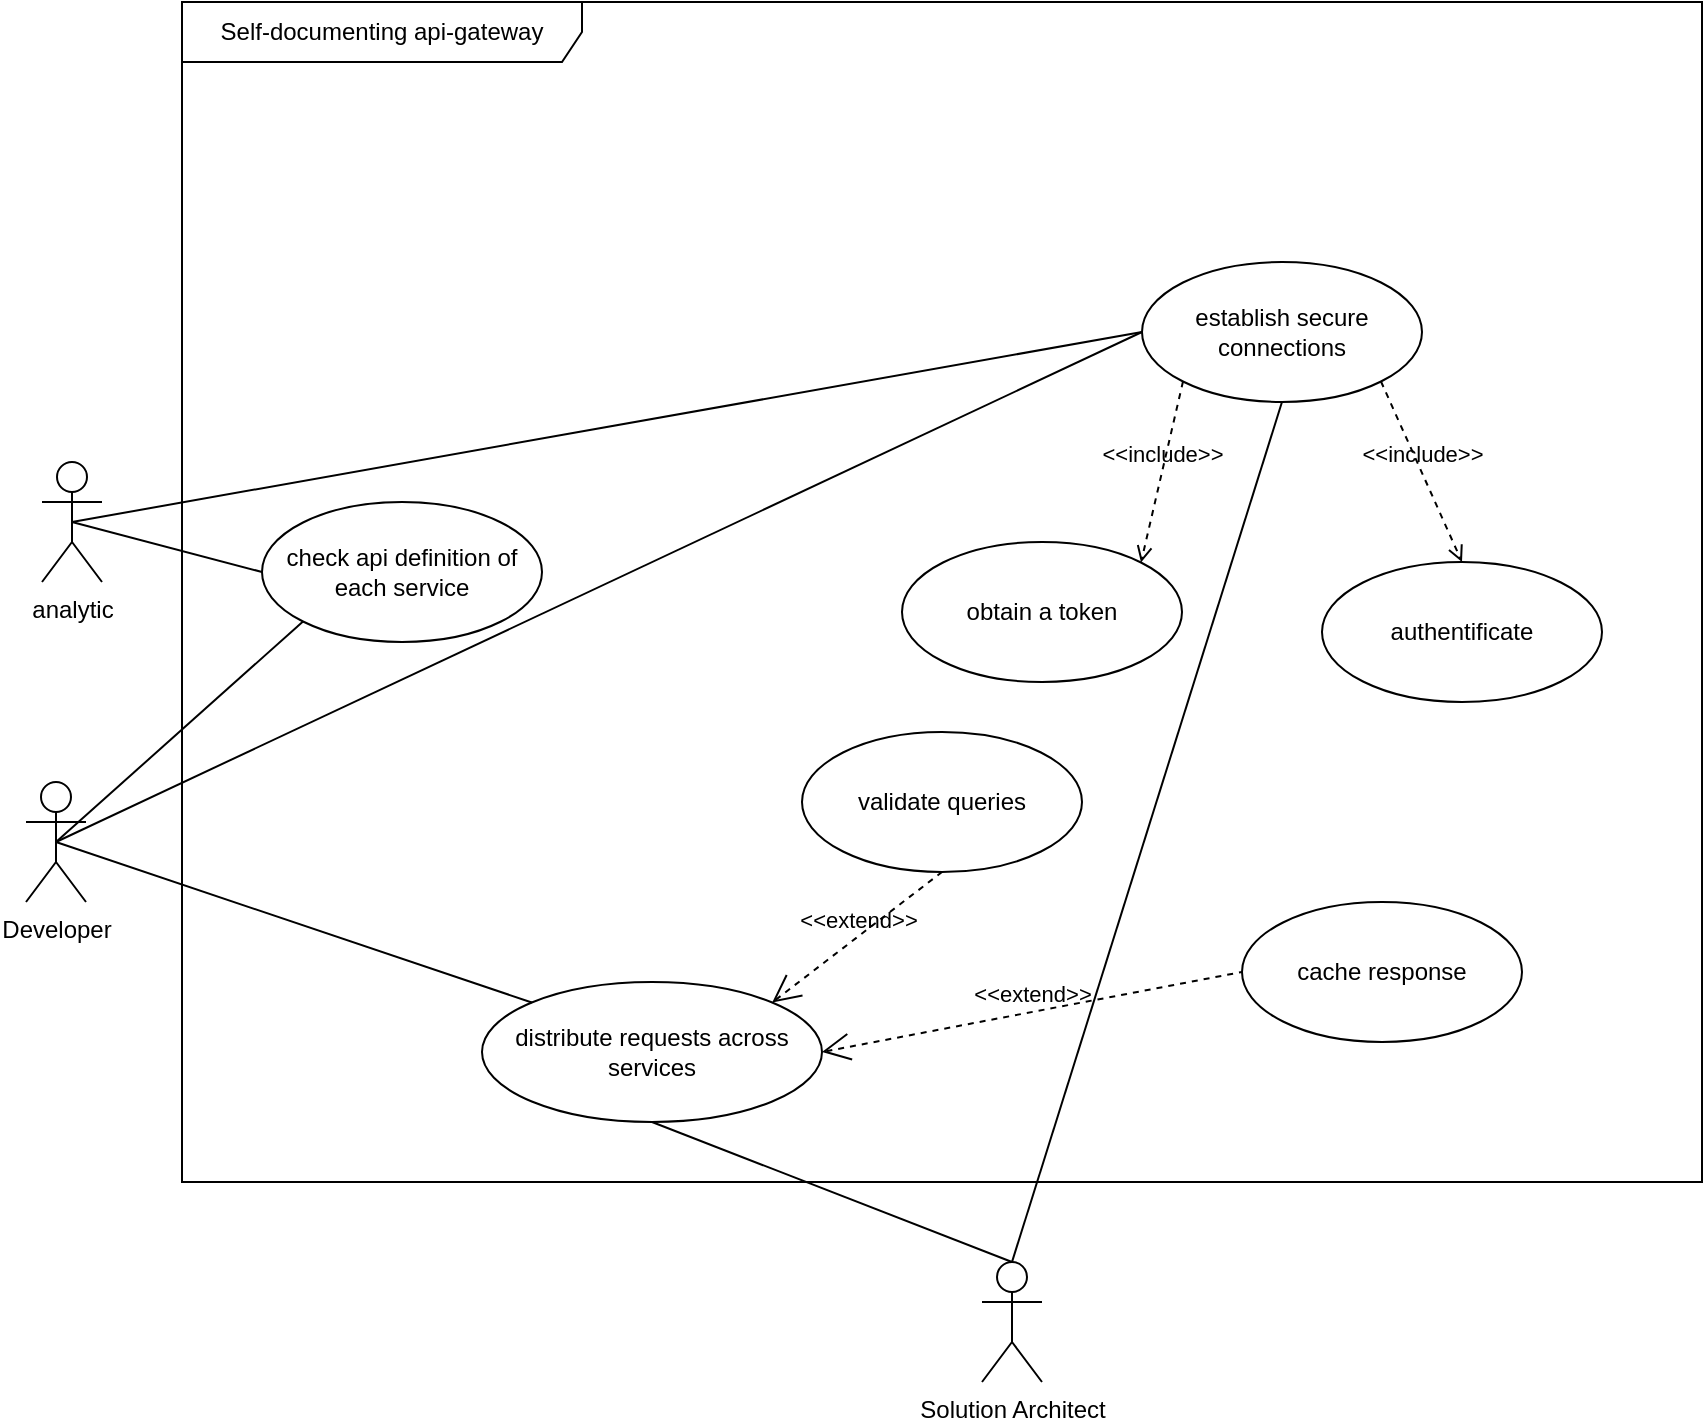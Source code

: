 <mxfile version="22.1.2" type="device">
  <diagram name="Page-1" id="58cdce13-f638-feb5-8d6f-7d28b1aa9fa0">
    <mxGraphModel dx="1206" dy="1552" grid="1" gridSize="10" guides="1" tooltips="1" connect="1" arrows="1" fold="1" page="1" pageScale="1" pageWidth="1100" pageHeight="850" background="none" math="0" shadow="0">
      <root>
        <mxCell id="0" />
        <mxCell id="1" parent="0" />
        <mxCell id="X6y1ee8KPJKpvjaCSA1j-1" value="analytic" style="shape=umlActor;html=1;verticalLabelPosition=bottom;verticalAlign=top;align=center;" parent="1" vertex="1">
          <mxGeometry x="80" y="220" width="30" height="60" as="geometry" />
        </mxCell>
        <mxCell id="X6y1ee8KPJKpvjaCSA1j-2" value="check api definition of each service" style="ellipse;whiteSpace=wrap;html=1;" parent="1" vertex="1">
          <mxGeometry x="190" y="240" width="140" height="70" as="geometry" />
        </mxCell>
        <mxCell id="X6y1ee8KPJKpvjaCSA1j-3" value="establish secure connections" style="ellipse;whiteSpace=wrap;html=1;" parent="1" vertex="1">
          <mxGeometry x="630" y="120" width="140" height="70" as="geometry" />
        </mxCell>
        <mxCell id="X6y1ee8KPJKpvjaCSA1j-4" value="obtain a token" style="ellipse;whiteSpace=wrap;html=1;" parent="1" vertex="1">
          <mxGeometry x="510" y="260" width="140" height="70" as="geometry" />
        </mxCell>
        <mxCell id="X6y1ee8KPJKpvjaCSA1j-5" value="authentificate" style="ellipse;whiteSpace=wrap;html=1;" parent="1" vertex="1">
          <mxGeometry x="720" y="270" width="140" height="70" as="geometry" />
        </mxCell>
        <mxCell id="X6y1ee8KPJKpvjaCSA1j-6" value="validate queries" style="ellipse;whiteSpace=wrap;html=1;" parent="1" vertex="1">
          <mxGeometry x="460" y="355" width="140" height="70" as="geometry" />
        </mxCell>
        <mxCell id="X6y1ee8KPJKpvjaCSA1j-7" value="cache response" style="ellipse;whiteSpace=wrap;html=1;" parent="1" vertex="1">
          <mxGeometry x="680" y="440" width="140" height="70" as="geometry" />
        </mxCell>
        <mxCell id="X6y1ee8KPJKpvjaCSA1j-8" value="distribute requests across services" style="ellipse;whiteSpace=wrap;html=1;" parent="1" vertex="1">
          <mxGeometry x="300" y="480" width="170" height="70" as="geometry" />
        </mxCell>
        <mxCell id="X6y1ee8KPJKpvjaCSA1j-9" value="&amp;lt;&amp;lt;include&amp;gt;&amp;gt;" style="edgeStyle=none;html=1;endArrow=open;verticalAlign=bottom;dashed=1;labelBackgroundColor=none;rounded=0;exitX=0;exitY=1;exitDx=0;exitDy=0;entryX=1;entryY=0;entryDx=0;entryDy=0;" parent="1" source="X6y1ee8KPJKpvjaCSA1j-3" target="X6y1ee8KPJKpvjaCSA1j-4" edge="1">
          <mxGeometry width="160" relative="1" as="geometry">
            <mxPoint x="290" y="120" as="sourcePoint" />
            <mxPoint x="450" y="120" as="targetPoint" />
          </mxGeometry>
        </mxCell>
        <mxCell id="X6y1ee8KPJKpvjaCSA1j-10" value="&amp;lt;&amp;lt;include&amp;gt;&amp;gt;" style="edgeStyle=none;html=1;endArrow=open;verticalAlign=bottom;dashed=1;labelBackgroundColor=none;rounded=0;exitX=1;exitY=1;exitDx=0;exitDy=0;entryX=0.5;entryY=0;entryDx=0;entryDy=0;" parent="1" source="X6y1ee8KPJKpvjaCSA1j-3" target="X6y1ee8KPJKpvjaCSA1j-5" edge="1">
          <mxGeometry width="160" relative="1" as="geometry">
            <mxPoint x="810" y="230" as="sourcePoint" />
            <mxPoint x="970" y="230" as="targetPoint" />
          </mxGeometry>
        </mxCell>
        <mxCell id="X6y1ee8KPJKpvjaCSA1j-11" value="&amp;lt;&amp;lt;extend&amp;gt;&amp;gt;" style="edgeStyle=none;html=1;startArrow=open;endArrow=none;startSize=12;verticalAlign=bottom;dashed=1;labelBackgroundColor=none;rounded=0;exitX=1;exitY=0;exitDx=0;exitDy=0;entryX=0.5;entryY=1;entryDx=0;entryDy=0;" parent="1" source="X6y1ee8KPJKpvjaCSA1j-8" target="X6y1ee8KPJKpvjaCSA1j-6" edge="1">
          <mxGeometry width="160" relative="1" as="geometry">
            <mxPoint x="240" y="360" as="sourcePoint" />
            <mxPoint x="400" y="360" as="targetPoint" />
          </mxGeometry>
        </mxCell>
        <mxCell id="X6y1ee8KPJKpvjaCSA1j-12" value="&amp;lt;&amp;lt;extend&amp;gt;&amp;gt;" style="edgeStyle=none;html=1;startArrow=open;endArrow=none;startSize=12;verticalAlign=bottom;dashed=1;labelBackgroundColor=none;rounded=0;exitX=1;exitY=0.5;exitDx=0;exitDy=0;entryX=0;entryY=0.5;entryDx=0;entryDy=0;" parent="1" source="X6y1ee8KPJKpvjaCSA1j-8" target="X6y1ee8KPJKpvjaCSA1j-7" edge="1">
          <mxGeometry width="160" relative="1" as="geometry">
            <mxPoint x="470" y="515" as="sourcePoint" />
            <mxPoint x="630" y="515" as="targetPoint" />
          </mxGeometry>
        </mxCell>
        <mxCell id="X6y1ee8KPJKpvjaCSA1j-14" value="Self-documenting api-gateway" style="shape=umlFrame;whiteSpace=wrap;html=1;pointerEvents=0;width=200;height=30;" parent="1" vertex="1">
          <mxGeometry x="150" y="-10" width="760" height="590" as="geometry" />
        </mxCell>
        <mxCell id="X6y1ee8KPJKpvjaCSA1j-15" value="" style="edgeStyle=none;html=1;endArrow=none;verticalAlign=bottom;rounded=0;exitX=0.5;exitY=0.5;exitDx=0;exitDy=0;exitPerimeter=0;entryX=0;entryY=0.5;entryDx=0;entryDy=0;" parent="1" source="X6y1ee8KPJKpvjaCSA1j-1" target="X6y1ee8KPJKpvjaCSA1j-2" edge="1">
          <mxGeometry width="160" relative="1" as="geometry">
            <mxPoint x="10" y="140" as="sourcePoint" />
            <mxPoint x="170" y="140" as="targetPoint" />
          </mxGeometry>
        </mxCell>
        <mxCell id="X6y1ee8KPJKpvjaCSA1j-16" value="" style="edgeStyle=none;html=1;endArrow=none;verticalAlign=bottom;rounded=0;exitX=0.5;exitY=0.5;exitDx=0;exitDy=0;exitPerimeter=0;entryX=0;entryY=0.5;entryDx=0;entryDy=0;" parent="1" source="X6y1ee8KPJKpvjaCSA1j-1" target="X6y1ee8KPJKpvjaCSA1j-3" edge="1">
          <mxGeometry width="160" relative="1" as="geometry">
            <mxPoint x="200" y="260" as="sourcePoint" />
            <mxPoint x="340" y="150" as="targetPoint" />
          </mxGeometry>
        </mxCell>
        <mxCell id="X6y1ee8KPJKpvjaCSA1j-17" value="" style="edgeStyle=none;html=1;endArrow=none;verticalAlign=bottom;rounded=0;exitX=0.5;exitY=0.5;exitDx=0;exitDy=0;exitPerimeter=0;entryX=0;entryY=1;entryDx=0;entryDy=0;" parent="1" source="X6y1ee8KPJKpvjaCSA1j-18" target="X6y1ee8KPJKpvjaCSA1j-2" edge="1">
          <mxGeometry width="160" relative="1" as="geometry">
            <mxPoint x="-10" y="210" as="sourcePoint" />
            <mxPoint x="150" y="210" as="targetPoint" />
          </mxGeometry>
        </mxCell>
        <mxCell id="X6y1ee8KPJKpvjaCSA1j-18" value="Developer" style="shape=umlActor;html=1;verticalLabelPosition=bottom;verticalAlign=top;align=center;" parent="1" vertex="1">
          <mxGeometry x="72" y="380" width="30" height="60" as="geometry" />
        </mxCell>
        <mxCell id="X6y1ee8KPJKpvjaCSA1j-19" value="" style="edgeStyle=none;html=1;endArrow=none;verticalAlign=bottom;rounded=0;exitX=0.5;exitY=0.5;exitDx=0;exitDy=0;exitPerimeter=0;entryX=0;entryY=0;entryDx=0;entryDy=0;" parent="1" source="X6y1ee8KPJKpvjaCSA1j-18" target="X6y1ee8KPJKpvjaCSA1j-8" edge="1">
          <mxGeometry width="160" relative="1" as="geometry">
            <mxPoint x="10" y="450" as="sourcePoint" />
            <mxPoint x="170" y="450" as="targetPoint" />
          </mxGeometry>
        </mxCell>
        <mxCell id="X6y1ee8KPJKpvjaCSA1j-20" value="" style="edgeStyle=none;html=1;endArrow=none;verticalAlign=bottom;rounded=0;exitX=0.5;exitY=0.5;exitDx=0;exitDy=0;exitPerimeter=0;entryX=0;entryY=0.5;entryDx=0;entryDy=0;" parent="1" source="X6y1ee8KPJKpvjaCSA1j-18" target="X6y1ee8KPJKpvjaCSA1j-3" edge="1">
          <mxGeometry width="160" relative="1" as="geometry">
            <mxPoint y="330" as="sourcePoint" />
            <mxPoint x="160" y="330" as="targetPoint" />
          </mxGeometry>
        </mxCell>
        <mxCell id="X6y1ee8KPJKpvjaCSA1j-21" value="Solution Architect" style="shape=umlActor;html=1;verticalLabelPosition=bottom;verticalAlign=top;align=center;" parent="1" vertex="1">
          <mxGeometry x="550" y="620" width="30" height="60" as="geometry" />
        </mxCell>
        <mxCell id="X6y1ee8KPJKpvjaCSA1j-22" value="" style="edgeStyle=none;html=1;endArrow=none;verticalAlign=bottom;rounded=0;exitX=0.5;exitY=0;exitDx=0;exitDy=0;exitPerimeter=0;entryX=0.5;entryY=1;entryDx=0;entryDy=0;" parent="1" source="X6y1ee8KPJKpvjaCSA1j-21" target="X6y1ee8KPJKpvjaCSA1j-8" edge="1">
          <mxGeometry width="160" relative="1" as="geometry">
            <mxPoint x="430" y="680" as="sourcePoint" />
            <mxPoint x="590" y="680" as="targetPoint" />
          </mxGeometry>
        </mxCell>
        <mxCell id="FAtT0-zb3LDdUQOUTsaM-2" value="" style="edgeStyle=none;html=1;endArrow=none;verticalAlign=bottom;rounded=0;exitX=0.5;exitY=0;exitDx=0;exitDy=0;exitPerimeter=0;entryX=0.5;entryY=1;entryDx=0;entryDy=0;" edge="1" parent="1" source="X6y1ee8KPJKpvjaCSA1j-21" target="X6y1ee8KPJKpvjaCSA1j-3">
          <mxGeometry width="160" relative="1" as="geometry">
            <mxPoint x="460" y="390" as="sourcePoint" />
            <mxPoint x="620" y="390" as="targetPoint" />
          </mxGeometry>
        </mxCell>
      </root>
    </mxGraphModel>
  </diagram>
</mxfile>
